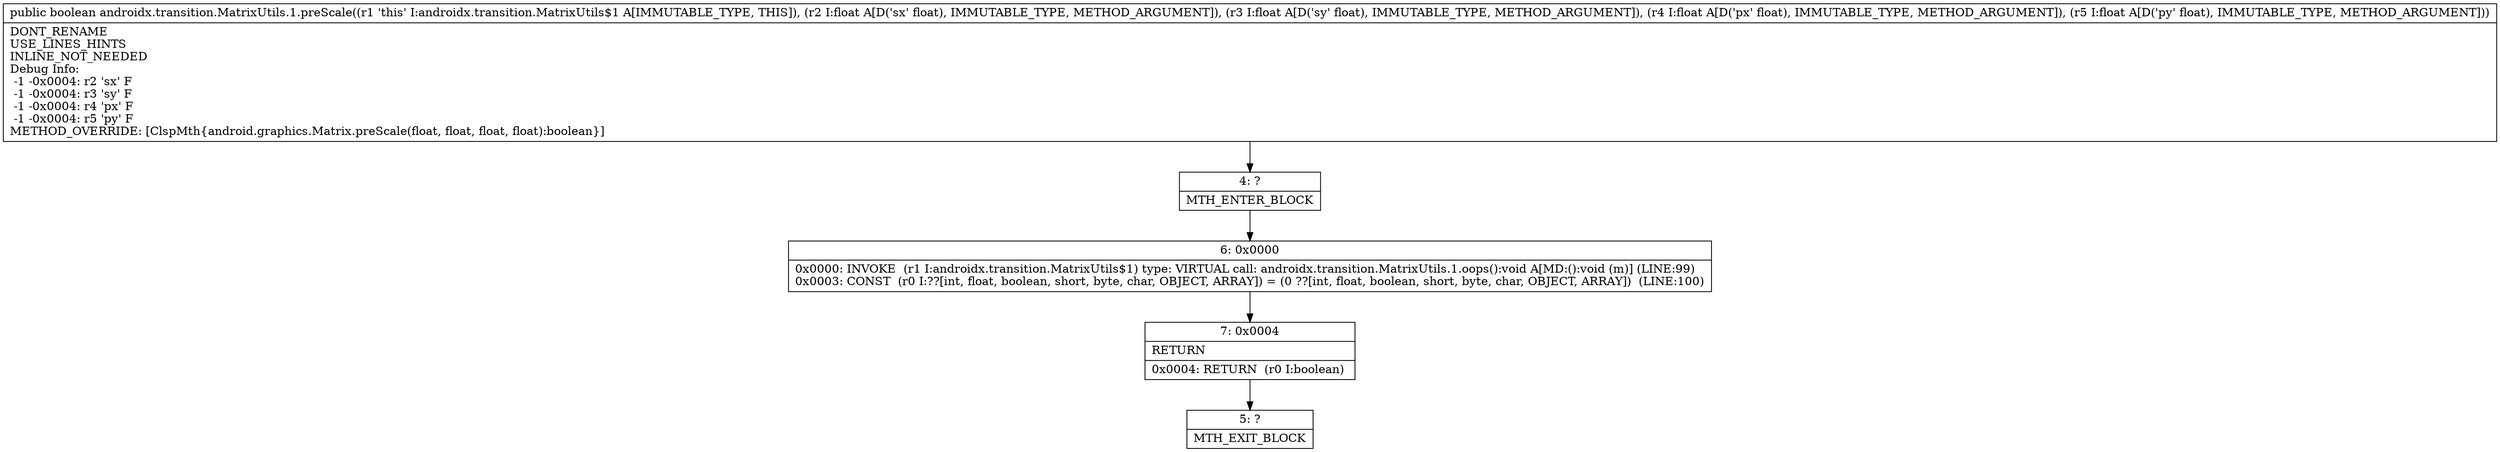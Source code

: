 digraph "CFG forandroidx.transition.MatrixUtils.1.preScale(FFFF)Z" {
Node_4 [shape=record,label="{4\:\ ?|MTH_ENTER_BLOCK\l}"];
Node_6 [shape=record,label="{6\:\ 0x0000|0x0000: INVOKE  (r1 I:androidx.transition.MatrixUtils$1) type: VIRTUAL call: androidx.transition.MatrixUtils.1.oops():void A[MD:():void (m)] (LINE:99)\l0x0003: CONST  (r0 I:??[int, float, boolean, short, byte, char, OBJECT, ARRAY]) = (0 ??[int, float, boolean, short, byte, char, OBJECT, ARRAY])  (LINE:100)\l}"];
Node_7 [shape=record,label="{7\:\ 0x0004|RETURN\l|0x0004: RETURN  (r0 I:boolean) \l}"];
Node_5 [shape=record,label="{5\:\ ?|MTH_EXIT_BLOCK\l}"];
MethodNode[shape=record,label="{public boolean androidx.transition.MatrixUtils.1.preScale((r1 'this' I:androidx.transition.MatrixUtils$1 A[IMMUTABLE_TYPE, THIS]), (r2 I:float A[D('sx' float), IMMUTABLE_TYPE, METHOD_ARGUMENT]), (r3 I:float A[D('sy' float), IMMUTABLE_TYPE, METHOD_ARGUMENT]), (r4 I:float A[D('px' float), IMMUTABLE_TYPE, METHOD_ARGUMENT]), (r5 I:float A[D('py' float), IMMUTABLE_TYPE, METHOD_ARGUMENT]))  | DONT_RENAME\lUSE_LINES_HINTS\lINLINE_NOT_NEEDED\lDebug Info:\l  \-1 \-0x0004: r2 'sx' F\l  \-1 \-0x0004: r3 'sy' F\l  \-1 \-0x0004: r4 'px' F\l  \-1 \-0x0004: r5 'py' F\lMETHOD_OVERRIDE: [ClspMth\{android.graphics.Matrix.preScale(float, float, float, float):boolean\}]\l}"];
MethodNode -> Node_4;Node_4 -> Node_6;
Node_6 -> Node_7;
Node_7 -> Node_5;
}

